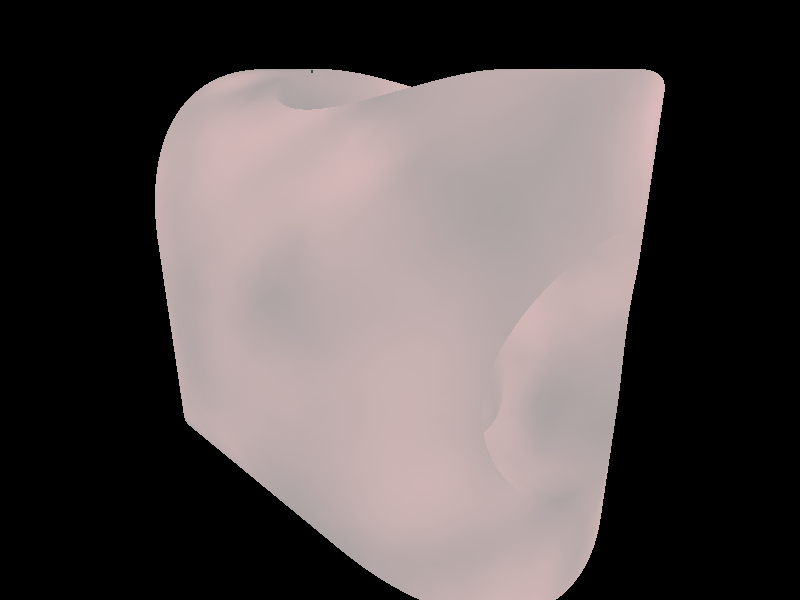 // Persistence Of Vision raytracer version 3.5 sample file.
// Intersection of two cylinders,  with holes cut from each one, in pink
// marblized stone.
// File by Dan Farmer.
// Demonstrates CSG intersection,  layered stone texture.
// POV-Ray 2.0 Time: about 3 hours @640x480+a0.2 on 486/33
//
// -w320 -h240
// -w800 -h600 +a0.3

global_settings { assumed_gamma 2.2 }

#include "colors.inc"           // Standard colors library
#include "shapes.inc"           // Commonly used object shapes
#include "textures.inc"         // LOTS of neat textures.  Lots of NEW textures.

camera {
   location <0.0, 10, -26>
   direction <0.0, 0.0,  1.0>
   up  <0.0, 1.0, 0.0>
   right <4/3, 0.0, 0.0>
   look_at <0, 0, 0>
}

// Light source
light_source { <-10, 20, -25> color White }
light_source { <0, 0, 0> color White }

#declare Color1A = color DustyRose;
#declare Color1B = color DarkSlateGray;

intersection {
   object { Cylinder_X }
   object { Cylinder_Y }
   object { Cylinder_X inverse scale <1, 0.5, 0.5> }  // small hole
   object { Cylinder_Y inverse scale <0.5, 1, 0.5> }  // ditto

   // A great looking pinkish marble.  Except that it doesn't use marble
   // or agate... it's all done with bozo and granite!

   // Underlying surface is very subtly mottled with bozo in pinks and
   // grays.

   texture {
      finish {ambient 0.25 }
      pigment {
         bozo
         turbulence 0.25
         color_map {
            [0.0 1.0 color red 0.9 green 0.75 blue 0.75
                     color red 0.6 green 0.6 blue 0.6 ]
         }
         scale 0.4
      }
   }

   // Second layer texture has some filter values, yet a fair amount of color
   // Viening is kept quite thin.
   texture {
      finish {
         Glossy
         phong 0.25
         phong_size 75
         brilliance 4
      }
      pigment {
         granite
         color_map {
            [0.0 0.9  color Color1A filter 1 color Color1A filter 0.5 ]
            [0.9 1.0  color Color1B color Color1B ]
         }
         scale 2
      }
   }

   scale 10
   rotate y*45
}
